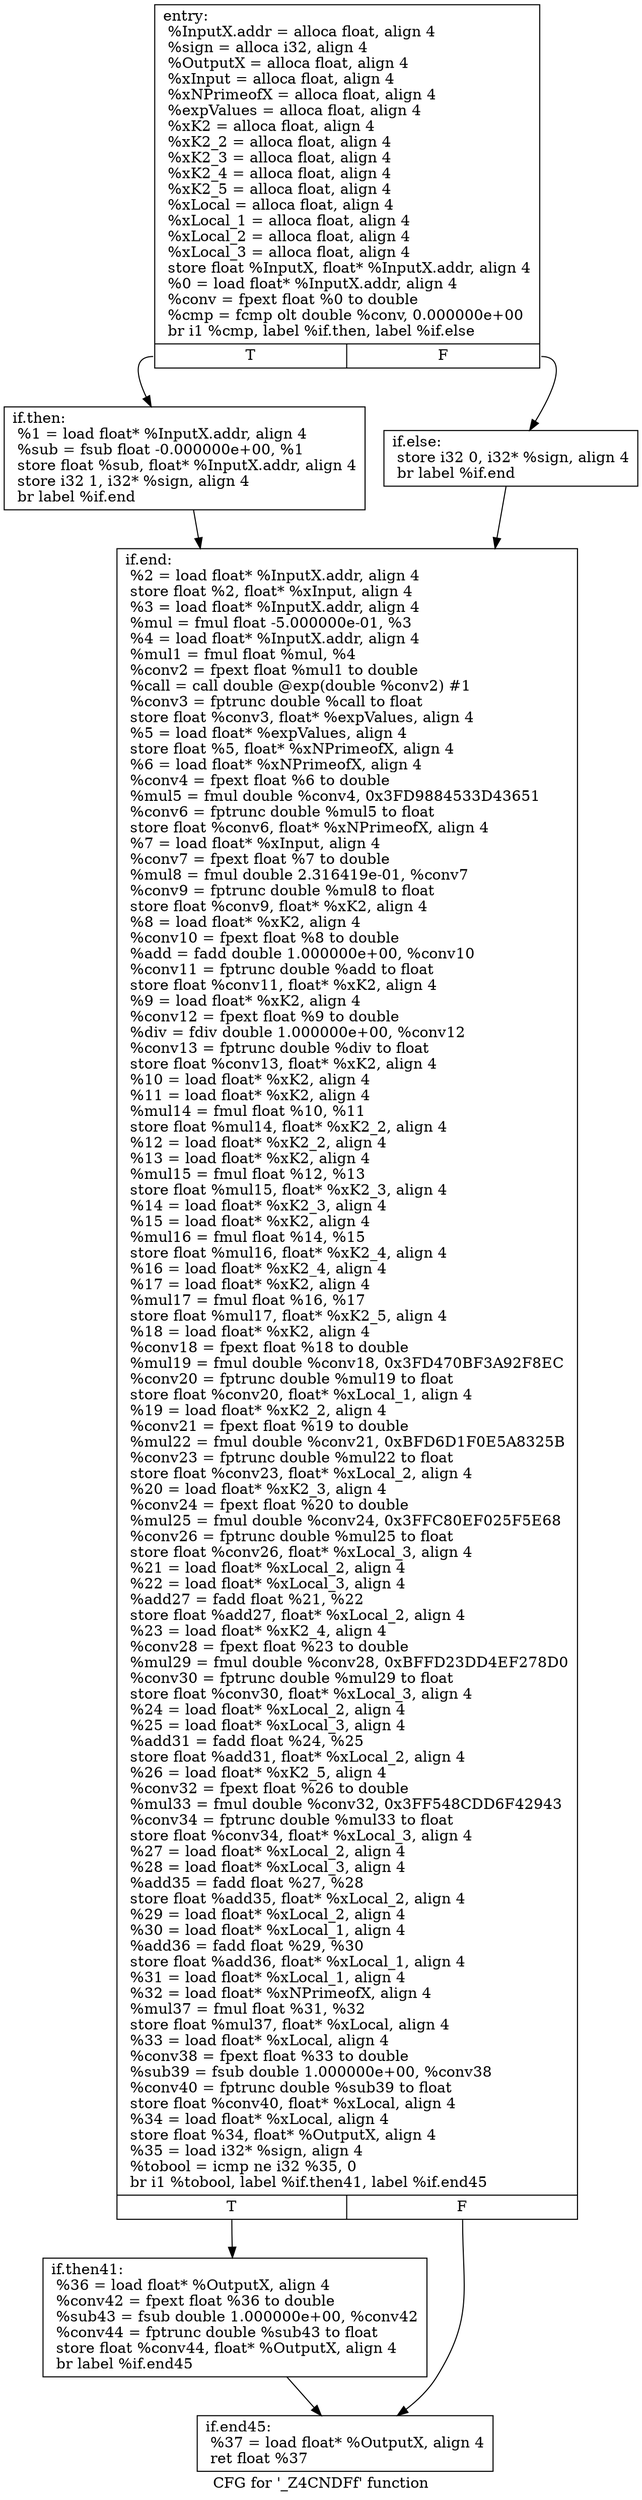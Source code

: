 digraph "CFG for '_Z4CNDFf' function" {
	label="CFG for '_Z4CNDFf' function";

	Node0x120a5f0 [shape=record,label="{entry:\l  %InputX.addr = alloca float, align 4\l  %sign = alloca i32, align 4\l  %OutputX = alloca float, align 4\l  %xInput = alloca float, align 4\l  %xNPrimeofX = alloca float, align 4\l  %expValues = alloca float, align 4\l  %xK2 = alloca float, align 4\l  %xK2_2 = alloca float, align 4\l  %xK2_3 = alloca float, align 4\l  %xK2_4 = alloca float, align 4\l  %xK2_5 = alloca float, align 4\l  %xLocal = alloca float, align 4\l  %xLocal_1 = alloca float, align 4\l  %xLocal_2 = alloca float, align 4\l  %xLocal_3 = alloca float, align 4\l  store float %InputX, float* %InputX.addr, align 4\l  %0 = load float* %InputX.addr, align 4\l  %conv = fpext float %0 to double\l  %cmp = fcmp olt double %conv, 0.000000e+00\l  br i1 %cmp, label %if.then, label %if.else\l|{<s0>T|<s1>F}}"];
	Node0x120a5f0:s0 -> Node0x120a650;
	Node0x120a5f0:s1 -> Node0x120a6b0;
	Node0x120a650 [shape=record,label="{if.then:                                          \l  %1 = load float* %InputX.addr, align 4\l  %sub = fsub float -0.000000e+00, %1\l  store float %sub, float* %InputX.addr, align 4\l  store i32 1, i32* %sign, align 4\l  br label %if.end\l}"];
	Node0x120a650 -> Node0x120a710;
	Node0x120a6b0 [shape=record,label="{if.else:                                          \l  store i32 0, i32* %sign, align 4\l  br label %if.end\l}"];
	Node0x120a6b0 -> Node0x120a710;
	Node0x120a710 [shape=record,label="{if.end:                                           \l  %2 = load float* %InputX.addr, align 4\l  store float %2, float* %xInput, align 4\l  %3 = load float* %InputX.addr, align 4\l  %mul = fmul float -5.000000e-01, %3\l  %4 = load float* %InputX.addr, align 4\l  %mul1 = fmul float %mul, %4\l  %conv2 = fpext float %mul1 to double\l  %call = call double @exp(double %conv2) #1\l  %conv3 = fptrunc double %call to float\l  store float %conv3, float* %expValues, align 4\l  %5 = load float* %expValues, align 4\l  store float %5, float* %xNPrimeofX, align 4\l  %6 = load float* %xNPrimeofX, align 4\l  %conv4 = fpext float %6 to double\l  %mul5 = fmul double %conv4, 0x3FD9884533D43651\l  %conv6 = fptrunc double %mul5 to float\l  store float %conv6, float* %xNPrimeofX, align 4\l  %7 = load float* %xInput, align 4\l  %conv7 = fpext float %7 to double\l  %mul8 = fmul double 2.316419e-01, %conv7\l  %conv9 = fptrunc double %mul8 to float\l  store float %conv9, float* %xK2, align 4\l  %8 = load float* %xK2, align 4\l  %conv10 = fpext float %8 to double\l  %add = fadd double 1.000000e+00, %conv10\l  %conv11 = fptrunc double %add to float\l  store float %conv11, float* %xK2, align 4\l  %9 = load float* %xK2, align 4\l  %conv12 = fpext float %9 to double\l  %div = fdiv double 1.000000e+00, %conv12\l  %conv13 = fptrunc double %div to float\l  store float %conv13, float* %xK2, align 4\l  %10 = load float* %xK2, align 4\l  %11 = load float* %xK2, align 4\l  %mul14 = fmul float %10, %11\l  store float %mul14, float* %xK2_2, align 4\l  %12 = load float* %xK2_2, align 4\l  %13 = load float* %xK2, align 4\l  %mul15 = fmul float %12, %13\l  store float %mul15, float* %xK2_3, align 4\l  %14 = load float* %xK2_3, align 4\l  %15 = load float* %xK2, align 4\l  %mul16 = fmul float %14, %15\l  store float %mul16, float* %xK2_4, align 4\l  %16 = load float* %xK2_4, align 4\l  %17 = load float* %xK2, align 4\l  %mul17 = fmul float %16, %17\l  store float %mul17, float* %xK2_5, align 4\l  %18 = load float* %xK2, align 4\l  %conv18 = fpext float %18 to double\l  %mul19 = fmul double %conv18, 0x3FD470BF3A92F8EC\l  %conv20 = fptrunc double %mul19 to float\l  store float %conv20, float* %xLocal_1, align 4\l  %19 = load float* %xK2_2, align 4\l  %conv21 = fpext float %19 to double\l  %mul22 = fmul double %conv21, 0xBFD6D1F0E5A8325B\l  %conv23 = fptrunc double %mul22 to float\l  store float %conv23, float* %xLocal_2, align 4\l  %20 = load float* %xK2_3, align 4\l  %conv24 = fpext float %20 to double\l  %mul25 = fmul double %conv24, 0x3FFC80EF025F5E68\l  %conv26 = fptrunc double %mul25 to float\l  store float %conv26, float* %xLocal_3, align 4\l  %21 = load float* %xLocal_2, align 4\l  %22 = load float* %xLocal_3, align 4\l  %add27 = fadd float %21, %22\l  store float %add27, float* %xLocal_2, align 4\l  %23 = load float* %xK2_4, align 4\l  %conv28 = fpext float %23 to double\l  %mul29 = fmul double %conv28, 0xBFFD23DD4EF278D0\l  %conv30 = fptrunc double %mul29 to float\l  store float %conv30, float* %xLocal_3, align 4\l  %24 = load float* %xLocal_2, align 4\l  %25 = load float* %xLocal_3, align 4\l  %add31 = fadd float %24, %25\l  store float %add31, float* %xLocal_2, align 4\l  %26 = load float* %xK2_5, align 4\l  %conv32 = fpext float %26 to double\l  %mul33 = fmul double %conv32, 0x3FF548CDD6F42943\l  %conv34 = fptrunc double %mul33 to float\l  store float %conv34, float* %xLocal_3, align 4\l  %27 = load float* %xLocal_2, align 4\l  %28 = load float* %xLocal_3, align 4\l  %add35 = fadd float %27, %28\l  store float %add35, float* %xLocal_2, align 4\l  %29 = load float* %xLocal_2, align 4\l  %30 = load float* %xLocal_1, align 4\l  %add36 = fadd float %29, %30\l  store float %add36, float* %xLocal_1, align 4\l  %31 = load float* %xLocal_1, align 4\l  %32 = load float* %xNPrimeofX, align 4\l  %mul37 = fmul float %31, %32\l  store float %mul37, float* %xLocal, align 4\l  %33 = load float* %xLocal, align 4\l  %conv38 = fpext float %33 to double\l  %sub39 = fsub double 1.000000e+00, %conv38\l  %conv40 = fptrunc double %sub39 to float\l  store float %conv40, float* %xLocal, align 4\l  %34 = load float* %xLocal, align 4\l  store float %34, float* %OutputX, align 4\l  %35 = load i32* %sign, align 4\l  %tobool = icmp ne i32 %35, 0\l  br i1 %tobool, label %if.then41, label %if.end45\l|{<s0>T|<s1>F}}"];
	Node0x120a710:s0 -> Node0x120a770;
	Node0x120a710:s1 -> Node0x120a7d0;
	Node0x120a770 [shape=record,label="{if.then41:                                        \l  %36 = load float* %OutputX, align 4\l  %conv42 = fpext float %36 to double\l  %sub43 = fsub double 1.000000e+00, %conv42\l  %conv44 = fptrunc double %sub43 to float\l  store float %conv44, float* %OutputX, align 4\l  br label %if.end45\l}"];
	Node0x120a770 -> Node0x120a7d0;
	Node0x120a7d0 [shape=record,label="{if.end45:                                         \l  %37 = load float* %OutputX, align 4\l  ret float %37\l}"];
}
